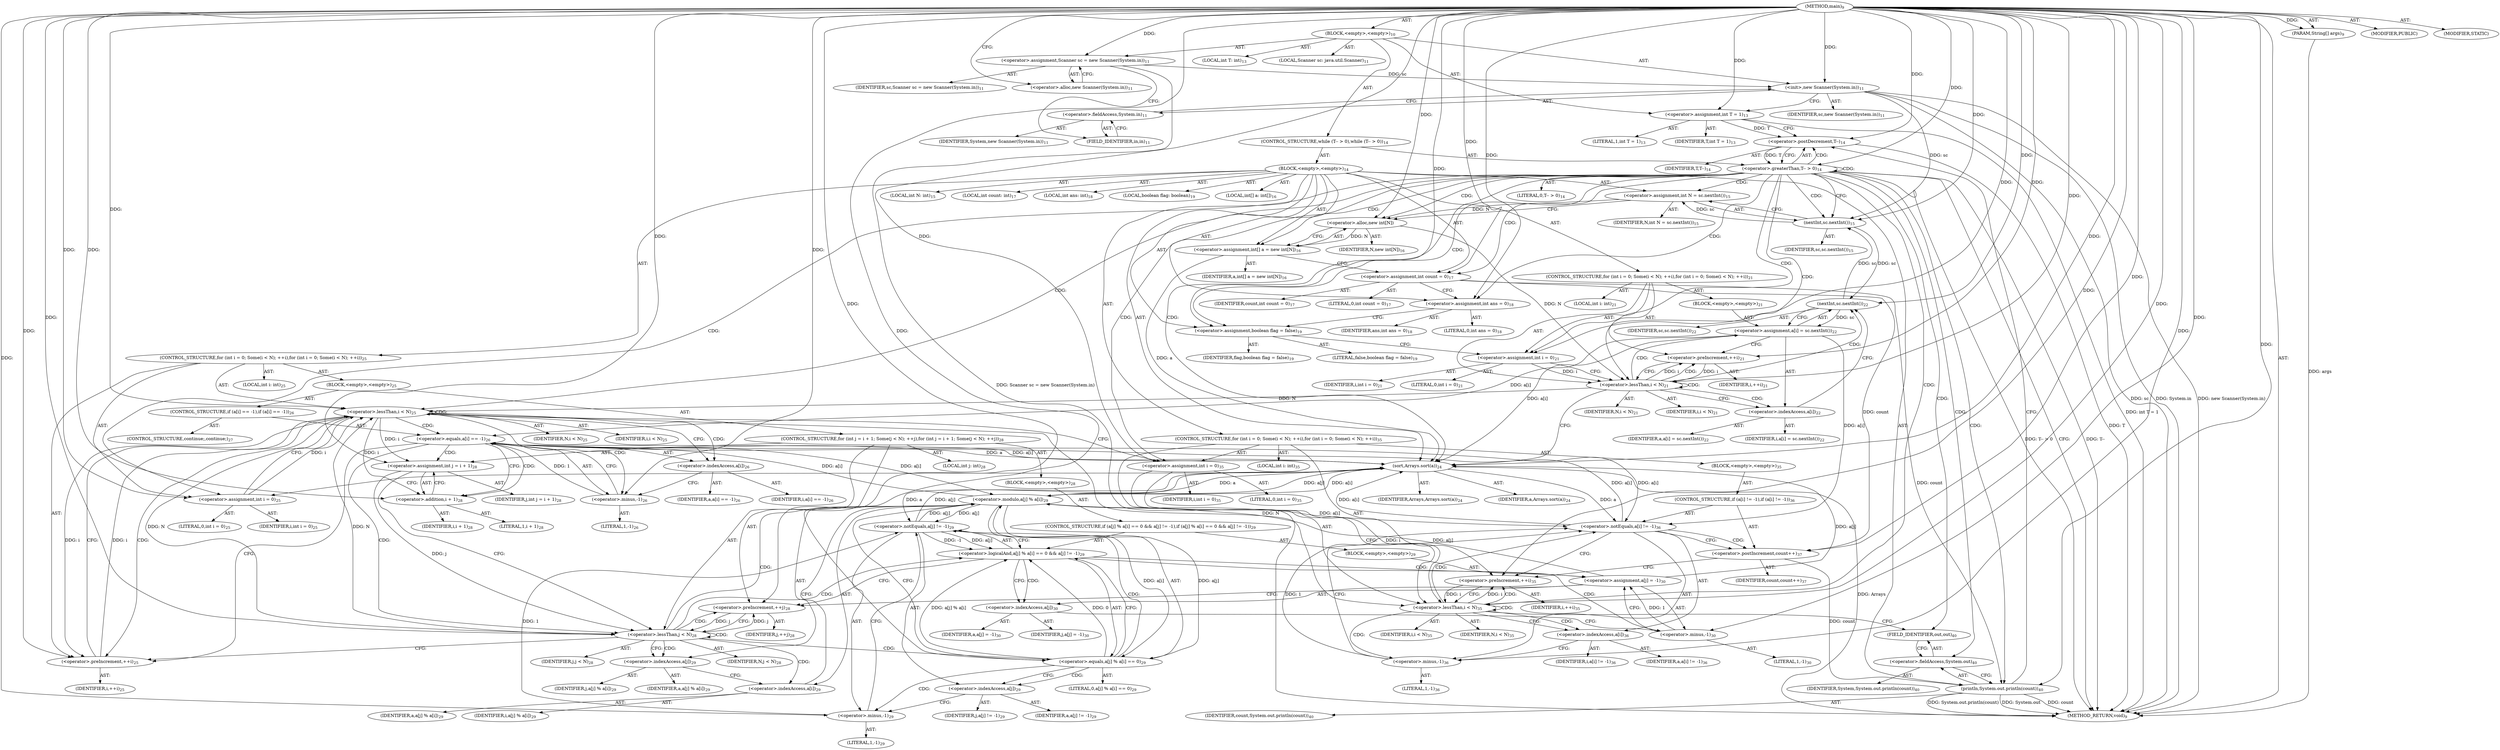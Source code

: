 digraph "main" {  
"19" [label = <(METHOD,main)<SUB>9</SUB>> ]
"20" [label = <(PARAM,String[] args)<SUB>9</SUB>> ]
"21" [label = <(BLOCK,&lt;empty&gt;,&lt;empty&gt;)<SUB>10</SUB>> ]
"4" [label = <(LOCAL,Scanner sc: java.util.Scanner)<SUB>11</SUB>> ]
"22" [label = <(&lt;operator&gt;.assignment,Scanner sc = new Scanner(System.in))<SUB>11</SUB>> ]
"23" [label = <(IDENTIFIER,sc,Scanner sc = new Scanner(System.in))<SUB>11</SUB>> ]
"24" [label = <(&lt;operator&gt;.alloc,new Scanner(System.in))<SUB>11</SUB>> ]
"25" [label = <(&lt;init&gt;,new Scanner(System.in))<SUB>11</SUB>> ]
"3" [label = <(IDENTIFIER,sc,new Scanner(System.in))<SUB>11</SUB>> ]
"26" [label = <(&lt;operator&gt;.fieldAccess,System.in)<SUB>11</SUB>> ]
"27" [label = <(IDENTIFIER,System,new Scanner(System.in))<SUB>11</SUB>> ]
"28" [label = <(FIELD_IDENTIFIER,in,in)<SUB>11</SUB>> ]
"29" [label = <(LOCAL,int T: int)<SUB>13</SUB>> ]
"30" [label = <(&lt;operator&gt;.assignment,int T = 1)<SUB>13</SUB>> ]
"31" [label = <(IDENTIFIER,T,int T = 1)<SUB>13</SUB>> ]
"32" [label = <(LITERAL,1,int T = 1)<SUB>13</SUB>> ]
"33" [label = <(CONTROL_STRUCTURE,while (T-- &gt; 0),while (T-- &gt; 0))<SUB>14</SUB>> ]
"34" [label = <(&lt;operator&gt;.greaterThan,T-- &gt; 0)<SUB>14</SUB>> ]
"35" [label = <(&lt;operator&gt;.postDecrement,T--)<SUB>14</SUB>> ]
"36" [label = <(IDENTIFIER,T,T--)<SUB>14</SUB>> ]
"37" [label = <(LITERAL,0,T-- &gt; 0)<SUB>14</SUB>> ]
"38" [label = <(BLOCK,&lt;empty&gt;,&lt;empty&gt;)<SUB>14</SUB>> ]
"39" [label = <(LOCAL,int N: int)<SUB>15</SUB>> ]
"40" [label = <(&lt;operator&gt;.assignment,int N = sc.nextInt())<SUB>15</SUB>> ]
"41" [label = <(IDENTIFIER,N,int N = sc.nextInt())<SUB>15</SUB>> ]
"42" [label = <(nextInt,sc.nextInt())<SUB>15</SUB>> ]
"43" [label = <(IDENTIFIER,sc,sc.nextInt())<SUB>15</SUB>> ]
"44" [label = <(LOCAL,int[] a: int[])<SUB>16</SUB>> ]
"45" [label = <(&lt;operator&gt;.assignment,int[] a = new int[N])<SUB>16</SUB>> ]
"46" [label = <(IDENTIFIER,a,int[] a = new int[N])<SUB>16</SUB>> ]
"47" [label = <(&lt;operator&gt;.alloc,new int[N])> ]
"48" [label = <(IDENTIFIER,N,new int[N])<SUB>16</SUB>> ]
"49" [label = <(LOCAL,int count: int)<SUB>17</SUB>> ]
"50" [label = <(&lt;operator&gt;.assignment,int count = 0)<SUB>17</SUB>> ]
"51" [label = <(IDENTIFIER,count,int count = 0)<SUB>17</SUB>> ]
"52" [label = <(LITERAL,0,int count = 0)<SUB>17</SUB>> ]
"53" [label = <(LOCAL,int ans: int)<SUB>18</SUB>> ]
"54" [label = <(&lt;operator&gt;.assignment,int ans = 0)<SUB>18</SUB>> ]
"55" [label = <(IDENTIFIER,ans,int ans = 0)<SUB>18</SUB>> ]
"56" [label = <(LITERAL,0,int ans = 0)<SUB>18</SUB>> ]
"57" [label = <(LOCAL,boolean flag: boolean)<SUB>19</SUB>> ]
"58" [label = <(&lt;operator&gt;.assignment,boolean flag = false)<SUB>19</SUB>> ]
"59" [label = <(IDENTIFIER,flag,boolean flag = false)<SUB>19</SUB>> ]
"60" [label = <(LITERAL,false,boolean flag = false)<SUB>19</SUB>> ]
"61" [label = <(CONTROL_STRUCTURE,for (int i = 0; Some(i &lt; N); ++i),for (int i = 0; Some(i &lt; N); ++i))<SUB>21</SUB>> ]
"62" [label = <(LOCAL,int i: int)<SUB>21</SUB>> ]
"63" [label = <(&lt;operator&gt;.assignment,int i = 0)<SUB>21</SUB>> ]
"64" [label = <(IDENTIFIER,i,int i = 0)<SUB>21</SUB>> ]
"65" [label = <(LITERAL,0,int i = 0)<SUB>21</SUB>> ]
"66" [label = <(&lt;operator&gt;.lessThan,i &lt; N)<SUB>21</SUB>> ]
"67" [label = <(IDENTIFIER,i,i &lt; N)<SUB>21</SUB>> ]
"68" [label = <(IDENTIFIER,N,i &lt; N)<SUB>21</SUB>> ]
"69" [label = <(&lt;operator&gt;.preIncrement,++i)<SUB>21</SUB>> ]
"70" [label = <(IDENTIFIER,i,++i)<SUB>21</SUB>> ]
"71" [label = <(BLOCK,&lt;empty&gt;,&lt;empty&gt;)<SUB>21</SUB>> ]
"72" [label = <(&lt;operator&gt;.assignment,a[i] = sc.nextInt())<SUB>22</SUB>> ]
"73" [label = <(&lt;operator&gt;.indexAccess,a[i])<SUB>22</SUB>> ]
"74" [label = <(IDENTIFIER,a,a[i] = sc.nextInt())<SUB>22</SUB>> ]
"75" [label = <(IDENTIFIER,i,a[i] = sc.nextInt())<SUB>22</SUB>> ]
"76" [label = <(nextInt,sc.nextInt())<SUB>22</SUB>> ]
"77" [label = <(IDENTIFIER,sc,sc.nextInt())<SUB>22</SUB>> ]
"78" [label = <(sort,Arrays.sort(a))<SUB>24</SUB>> ]
"79" [label = <(IDENTIFIER,Arrays,Arrays.sort(a))<SUB>24</SUB>> ]
"80" [label = <(IDENTIFIER,a,Arrays.sort(a))<SUB>24</SUB>> ]
"81" [label = <(CONTROL_STRUCTURE,for (int i = 0; Some(i &lt; N); ++i),for (int i = 0; Some(i &lt; N); ++i))<SUB>25</SUB>> ]
"82" [label = <(LOCAL,int i: int)<SUB>25</SUB>> ]
"83" [label = <(&lt;operator&gt;.assignment,int i = 0)<SUB>25</SUB>> ]
"84" [label = <(IDENTIFIER,i,int i = 0)<SUB>25</SUB>> ]
"85" [label = <(LITERAL,0,int i = 0)<SUB>25</SUB>> ]
"86" [label = <(&lt;operator&gt;.lessThan,i &lt; N)<SUB>25</SUB>> ]
"87" [label = <(IDENTIFIER,i,i &lt; N)<SUB>25</SUB>> ]
"88" [label = <(IDENTIFIER,N,i &lt; N)<SUB>25</SUB>> ]
"89" [label = <(&lt;operator&gt;.preIncrement,++i)<SUB>25</SUB>> ]
"90" [label = <(IDENTIFIER,i,++i)<SUB>25</SUB>> ]
"91" [label = <(BLOCK,&lt;empty&gt;,&lt;empty&gt;)<SUB>25</SUB>> ]
"92" [label = <(CONTROL_STRUCTURE,if (a[i] == -1),if (a[i] == -1))<SUB>26</SUB>> ]
"93" [label = <(&lt;operator&gt;.equals,a[i] == -1)<SUB>26</SUB>> ]
"94" [label = <(&lt;operator&gt;.indexAccess,a[i])<SUB>26</SUB>> ]
"95" [label = <(IDENTIFIER,a,a[i] == -1)<SUB>26</SUB>> ]
"96" [label = <(IDENTIFIER,i,a[i] == -1)<SUB>26</SUB>> ]
"97" [label = <(&lt;operator&gt;.minus,-1)<SUB>26</SUB>> ]
"98" [label = <(LITERAL,1,-1)<SUB>26</SUB>> ]
"99" [label = <(CONTROL_STRUCTURE,continue;,continue;)<SUB>27</SUB>> ]
"100" [label = <(CONTROL_STRUCTURE,for (int j = i + 1; Some(j &lt; N); ++j),for (int j = i + 1; Some(j &lt; N); ++j))<SUB>28</SUB>> ]
"101" [label = <(LOCAL,int j: int)<SUB>28</SUB>> ]
"102" [label = <(&lt;operator&gt;.assignment,int j = i + 1)<SUB>28</SUB>> ]
"103" [label = <(IDENTIFIER,j,int j = i + 1)<SUB>28</SUB>> ]
"104" [label = <(&lt;operator&gt;.addition,i + 1)<SUB>28</SUB>> ]
"105" [label = <(IDENTIFIER,i,i + 1)<SUB>28</SUB>> ]
"106" [label = <(LITERAL,1,i + 1)<SUB>28</SUB>> ]
"107" [label = <(&lt;operator&gt;.lessThan,j &lt; N)<SUB>28</SUB>> ]
"108" [label = <(IDENTIFIER,j,j &lt; N)<SUB>28</SUB>> ]
"109" [label = <(IDENTIFIER,N,j &lt; N)<SUB>28</SUB>> ]
"110" [label = <(&lt;operator&gt;.preIncrement,++j)<SUB>28</SUB>> ]
"111" [label = <(IDENTIFIER,j,++j)<SUB>28</SUB>> ]
"112" [label = <(BLOCK,&lt;empty&gt;,&lt;empty&gt;)<SUB>28</SUB>> ]
"113" [label = <(CONTROL_STRUCTURE,if (a[j] % a[i] == 0 &amp;&amp; a[j] != -1),if (a[j] % a[i] == 0 &amp;&amp; a[j] != -1))<SUB>29</SUB>> ]
"114" [label = <(&lt;operator&gt;.logicalAnd,a[j] % a[i] == 0 &amp;&amp; a[j] != -1)<SUB>29</SUB>> ]
"115" [label = <(&lt;operator&gt;.equals,a[j] % a[i] == 0)<SUB>29</SUB>> ]
"116" [label = <(&lt;operator&gt;.modulo,a[j] % a[i])<SUB>29</SUB>> ]
"117" [label = <(&lt;operator&gt;.indexAccess,a[j])<SUB>29</SUB>> ]
"118" [label = <(IDENTIFIER,a,a[j] % a[i])<SUB>29</SUB>> ]
"119" [label = <(IDENTIFIER,j,a[j] % a[i])<SUB>29</SUB>> ]
"120" [label = <(&lt;operator&gt;.indexAccess,a[i])<SUB>29</SUB>> ]
"121" [label = <(IDENTIFIER,a,a[j] % a[i])<SUB>29</SUB>> ]
"122" [label = <(IDENTIFIER,i,a[j] % a[i])<SUB>29</SUB>> ]
"123" [label = <(LITERAL,0,a[j] % a[i] == 0)<SUB>29</SUB>> ]
"124" [label = <(&lt;operator&gt;.notEquals,a[j] != -1)<SUB>29</SUB>> ]
"125" [label = <(&lt;operator&gt;.indexAccess,a[j])<SUB>29</SUB>> ]
"126" [label = <(IDENTIFIER,a,a[j] != -1)<SUB>29</SUB>> ]
"127" [label = <(IDENTIFIER,j,a[j] != -1)<SUB>29</SUB>> ]
"128" [label = <(&lt;operator&gt;.minus,-1)<SUB>29</SUB>> ]
"129" [label = <(LITERAL,1,-1)<SUB>29</SUB>> ]
"130" [label = <(BLOCK,&lt;empty&gt;,&lt;empty&gt;)<SUB>29</SUB>> ]
"131" [label = <(&lt;operator&gt;.assignment,a[j] = -1)<SUB>30</SUB>> ]
"132" [label = <(&lt;operator&gt;.indexAccess,a[j])<SUB>30</SUB>> ]
"133" [label = <(IDENTIFIER,a,a[j] = -1)<SUB>30</SUB>> ]
"134" [label = <(IDENTIFIER,j,a[j] = -1)<SUB>30</SUB>> ]
"135" [label = <(&lt;operator&gt;.minus,-1)<SUB>30</SUB>> ]
"136" [label = <(LITERAL,1,-1)<SUB>30</SUB>> ]
"137" [label = <(CONTROL_STRUCTURE,for (int i = 0; Some(i &lt; N); ++i),for (int i = 0; Some(i &lt; N); ++i))<SUB>35</SUB>> ]
"138" [label = <(LOCAL,int i: int)<SUB>35</SUB>> ]
"139" [label = <(&lt;operator&gt;.assignment,int i = 0)<SUB>35</SUB>> ]
"140" [label = <(IDENTIFIER,i,int i = 0)<SUB>35</SUB>> ]
"141" [label = <(LITERAL,0,int i = 0)<SUB>35</SUB>> ]
"142" [label = <(&lt;operator&gt;.lessThan,i &lt; N)<SUB>35</SUB>> ]
"143" [label = <(IDENTIFIER,i,i &lt; N)<SUB>35</SUB>> ]
"144" [label = <(IDENTIFIER,N,i &lt; N)<SUB>35</SUB>> ]
"145" [label = <(&lt;operator&gt;.preIncrement,++i)<SUB>35</SUB>> ]
"146" [label = <(IDENTIFIER,i,++i)<SUB>35</SUB>> ]
"147" [label = <(BLOCK,&lt;empty&gt;,&lt;empty&gt;)<SUB>35</SUB>> ]
"148" [label = <(CONTROL_STRUCTURE,if (a[i] != -1),if (a[i] != -1))<SUB>36</SUB>> ]
"149" [label = <(&lt;operator&gt;.notEquals,a[i] != -1)<SUB>36</SUB>> ]
"150" [label = <(&lt;operator&gt;.indexAccess,a[i])<SUB>36</SUB>> ]
"151" [label = <(IDENTIFIER,a,a[i] != -1)<SUB>36</SUB>> ]
"152" [label = <(IDENTIFIER,i,a[i] != -1)<SUB>36</SUB>> ]
"153" [label = <(&lt;operator&gt;.minus,-1)<SUB>36</SUB>> ]
"154" [label = <(LITERAL,1,-1)<SUB>36</SUB>> ]
"155" [label = <(&lt;operator&gt;.postIncrement,count++)<SUB>37</SUB>> ]
"156" [label = <(IDENTIFIER,count,count++)<SUB>37</SUB>> ]
"157" [label = <(println,System.out.println(count))<SUB>40</SUB>> ]
"158" [label = <(&lt;operator&gt;.fieldAccess,System.out)<SUB>40</SUB>> ]
"159" [label = <(IDENTIFIER,System,System.out.println(count))<SUB>40</SUB>> ]
"160" [label = <(FIELD_IDENTIFIER,out,out)<SUB>40</SUB>> ]
"161" [label = <(IDENTIFIER,count,System.out.println(count))<SUB>40</SUB>> ]
"162" [label = <(MODIFIER,PUBLIC)> ]
"163" [label = <(MODIFIER,STATIC)> ]
"164" [label = <(METHOD_RETURN,void)<SUB>9</SUB>> ]
  "19" -> "20"  [ label = "AST: "] 
  "19" -> "21"  [ label = "AST: "] 
  "19" -> "162"  [ label = "AST: "] 
  "19" -> "163"  [ label = "AST: "] 
  "19" -> "164"  [ label = "AST: "] 
  "21" -> "4"  [ label = "AST: "] 
  "21" -> "22"  [ label = "AST: "] 
  "21" -> "25"  [ label = "AST: "] 
  "21" -> "29"  [ label = "AST: "] 
  "21" -> "30"  [ label = "AST: "] 
  "21" -> "33"  [ label = "AST: "] 
  "22" -> "23"  [ label = "AST: "] 
  "22" -> "24"  [ label = "AST: "] 
  "25" -> "3"  [ label = "AST: "] 
  "25" -> "26"  [ label = "AST: "] 
  "26" -> "27"  [ label = "AST: "] 
  "26" -> "28"  [ label = "AST: "] 
  "30" -> "31"  [ label = "AST: "] 
  "30" -> "32"  [ label = "AST: "] 
  "33" -> "34"  [ label = "AST: "] 
  "33" -> "38"  [ label = "AST: "] 
  "34" -> "35"  [ label = "AST: "] 
  "34" -> "37"  [ label = "AST: "] 
  "35" -> "36"  [ label = "AST: "] 
  "38" -> "39"  [ label = "AST: "] 
  "38" -> "40"  [ label = "AST: "] 
  "38" -> "44"  [ label = "AST: "] 
  "38" -> "45"  [ label = "AST: "] 
  "38" -> "49"  [ label = "AST: "] 
  "38" -> "50"  [ label = "AST: "] 
  "38" -> "53"  [ label = "AST: "] 
  "38" -> "54"  [ label = "AST: "] 
  "38" -> "57"  [ label = "AST: "] 
  "38" -> "58"  [ label = "AST: "] 
  "38" -> "61"  [ label = "AST: "] 
  "38" -> "78"  [ label = "AST: "] 
  "38" -> "81"  [ label = "AST: "] 
  "38" -> "137"  [ label = "AST: "] 
  "38" -> "157"  [ label = "AST: "] 
  "40" -> "41"  [ label = "AST: "] 
  "40" -> "42"  [ label = "AST: "] 
  "42" -> "43"  [ label = "AST: "] 
  "45" -> "46"  [ label = "AST: "] 
  "45" -> "47"  [ label = "AST: "] 
  "47" -> "48"  [ label = "AST: "] 
  "50" -> "51"  [ label = "AST: "] 
  "50" -> "52"  [ label = "AST: "] 
  "54" -> "55"  [ label = "AST: "] 
  "54" -> "56"  [ label = "AST: "] 
  "58" -> "59"  [ label = "AST: "] 
  "58" -> "60"  [ label = "AST: "] 
  "61" -> "62"  [ label = "AST: "] 
  "61" -> "63"  [ label = "AST: "] 
  "61" -> "66"  [ label = "AST: "] 
  "61" -> "69"  [ label = "AST: "] 
  "61" -> "71"  [ label = "AST: "] 
  "63" -> "64"  [ label = "AST: "] 
  "63" -> "65"  [ label = "AST: "] 
  "66" -> "67"  [ label = "AST: "] 
  "66" -> "68"  [ label = "AST: "] 
  "69" -> "70"  [ label = "AST: "] 
  "71" -> "72"  [ label = "AST: "] 
  "72" -> "73"  [ label = "AST: "] 
  "72" -> "76"  [ label = "AST: "] 
  "73" -> "74"  [ label = "AST: "] 
  "73" -> "75"  [ label = "AST: "] 
  "76" -> "77"  [ label = "AST: "] 
  "78" -> "79"  [ label = "AST: "] 
  "78" -> "80"  [ label = "AST: "] 
  "81" -> "82"  [ label = "AST: "] 
  "81" -> "83"  [ label = "AST: "] 
  "81" -> "86"  [ label = "AST: "] 
  "81" -> "89"  [ label = "AST: "] 
  "81" -> "91"  [ label = "AST: "] 
  "83" -> "84"  [ label = "AST: "] 
  "83" -> "85"  [ label = "AST: "] 
  "86" -> "87"  [ label = "AST: "] 
  "86" -> "88"  [ label = "AST: "] 
  "89" -> "90"  [ label = "AST: "] 
  "91" -> "92"  [ label = "AST: "] 
  "91" -> "100"  [ label = "AST: "] 
  "92" -> "93"  [ label = "AST: "] 
  "92" -> "99"  [ label = "AST: "] 
  "93" -> "94"  [ label = "AST: "] 
  "93" -> "97"  [ label = "AST: "] 
  "94" -> "95"  [ label = "AST: "] 
  "94" -> "96"  [ label = "AST: "] 
  "97" -> "98"  [ label = "AST: "] 
  "100" -> "101"  [ label = "AST: "] 
  "100" -> "102"  [ label = "AST: "] 
  "100" -> "107"  [ label = "AST: "] 
  "100" -> "110"  [ label = "AST: "] 
  "100" -> "112"  [ label = "AST: "] 
  "102" -> "103"  [ label = "AST: "] 
  "102" -> "104"  [ label = "AST: "] 
  "104" -> "105"  [ label = "AST: "] 
  "104" -> "106"  [ label = "AST: "] 
  "107" -> "108"  [ label = "AST: "] 
  "107" -> "109"  [ label = "AST: "] 
  "110" -> "111"  [ label = "AST: "] 
  "112" -> "113"  [ label = "AST: "] 
  "113" -> "114"  [ label = "AST: "] 
  "113" -> "130"  [ label = "AST: "] 
  "114" -> "115"  [ label = "AST: "] 
  "114" -> "124"  [ label = "AST: "] 
  "115" -> "116"  [ label = "AST: "] 
  "115" -> "123"  [ label = "AST: "] 
  "116" -> "117"  [ label = "AST: "] 
  "116" -> "120"  [ label = "AST: "] 
  "117" -> "118"  [ label = "AST: "] 
  "117" -> "119"  [ label = "AST: "] 
  "120" -> "121"  [ label = "AST: "] 
  "120" -> "122"  [ label = "AST: "] 
  "124" -> "125"  [ label = "AST: "] 
  "124" -> "128"  [ label = "AST: "] 
  "125" -> "126"  [ label = "AST: "] 
  "125" -> "127"  [ label = "AST: "] 
  "128" -> "129"  [ label = "AST: "] 
  "130" -> "131"  [ label = "AST: "] 
  "131" -> "132"  [ label = "AST: "] 
  "131" -> "135"  [ label = "AST: "] 
  "132" -> "133"  [ label = "AST: "] 
  "132" -> "134"  [ label = "AST: "] 
  "135" -> "136"  [ label = "AST: "] 
  "137" -> "138"  [ label = "AST: "] 
  "137" -> "139"  [ label = "AST: "] 
  "137" -> "142"  [ label = "AST: "] 
  "137" -> "145"  [ label = "AST: "] 
  "137" -> "147"  [ label = "AST: "] 
  "139" -> "140"  [ label = "AST: "] 
  "139" -> "141"  [ label = "AST: "] 
  "142" -> "143"  [ label = "AST: "] 
  "142" -> "144"  [ label = "AST: "] 
  "145" -> "146"  [ label = "AST: "] 
  "147" -> "148"  [ label = "AST: "] 
  "148" -> "149"  [ label = "AST: "] 
  "148" -> "155"  [ label = "AST: "] 
  "149" -> "150"  [ label = "AST: "] 
  "149" -> "153"  [ label = "AST: "] 
  "150" -> "151"  [ label = "AST: "] 
  "150" -> "152"  [ label = "AST: "] 
  "153" -> "154"  [ label = "AST: "] 
  "155" -> "156"  [ label = "AST: "] 
  "157" -> "158"  [ label = "AST: "] 
  "157" -> "161"  [ label = "AST: "] 
  "158" -> "159"  [ label = "AST: "] 
  "158" -> "160"  [ label = "AST: "] 
  "22" -> "28"  [ label = "CFG: "] 
  "25" -> "30"  [ label = "CFG: "] 
  "30" -> "35"  [ label = "CFG: "] 
  "24" -> "22"  [ label = "CFG: "] 
  "26" -> "25"  [ label = "CFG: "] 
  "34" -> "164"  [ label = "CFG: "] 
  "34" -> "42"  [ label = "CFG: "] 
  "28" -> "26"  [ label = "CFG: "] 
  "35" -> "34"  [ label = "CFG: "] 
  "40" -> "47"  [ label = "CFG: "] 
  "45" -> "50"  [ label = "CFG: "] 
  "50" -> "54"  [ label = "CFG: "] 
  "54" -> "58"  [ label = "CFG: "] 
  "58" -> "63"  [ label = "CFG: "] 
  "78" -> "83"  [ label = "CFG: "] 
  "157" -> "35"  [ label = "CFG: "] 
  "42" -> "40"  [ label = "CFG: "] 
  "47" -> "45"  [ label = "CFG: "] 
  "63" -> "66"  [ label = "CFG: "] 
  "66" -> "73"  [ label = "CFG: "] 
  "66" -> "78"  [ label = "CFG: "] 
  "69" -> "66"  [ label = "CFG: "] 
  "83" -> "86"  [ label = "CFG: "] 
  "86" -> "94"  [ label = "CFG: "] 
  "86" -> "139"  [ label = "CFG: "] 
  "89" -> "86"  [ label = "CFG: "] 
  "139" -> "142"  [ label = "CFG: "] 
  "142" -> "150"  [ label = "CFG: "] 
  "142" -> "160"  [ label = "CFG: "] 
  "145" -> "142"  [ label = "CFG: "] 
  "158" -> "157"  [ label = "CFG: "] 
  "72" -> "69"  [ label = "CFG: "] 
  "160" -> "158"  [ label = "CFG: "] 
  "73" -> "76"  [ label = "CFG: "] 
  "76" -> "72"  [ label = "CFG: "] 
  "93" -> "89"  [ label = "CFG: "] 
  "93" -> "104"  [ label = "CFG: "] 
  "102" -> "107"  [ label = "CFG: "] 
  "107" -> "117"  [ label = "CFG: "] 
  "107" -> "89"  [ label = "CFG: "] 
  "110" -> "107"  [ label = "CFG: "] 
  "149" -> "155"  [ label = "CFG: "] 
  "149" -> "145"  [ label = "CFG: "] 
  "155" -> "145"  [ label = "CFG: "] 
  "94" -> "97"  [ label = "CFG: "] 
  "97" -> "93"  [ label = "CFG: "] 
  "104" -> "102"  [ label = "CFG: "] 
  "150" -> "153"  [ label = "CFG: "] 
  "153" -> "149"  [ label = "CFG: "] 
  "114" -> "132"  [ label = "CFG: "] 
  "114" -> "110"  [ label = "CFG: "] 
  "115" -> "114"  [ label = "CFG: "] 
  "115" -> "125"  [ label = "CFG: "] 
  "124" -> "114"  [ label = "CFG: "] 
  "131" -> "110"  [ label = "CFG: "] 
  "116" -> "115"  [ label = "CFG: "] 
  "125" -> "128"  [ label = "CFG: "] 
  "128" -> "124"  [ label = "CFG: "] 
  "132" -> "135"  [ label = "CFG: "] 
  "135" -> "131"  [ label = "CFG: "] 
  "117" -> "120"  [ label = "CFG: "] 
  "120" -> "116"  [ label = "CFG: "] 
  "19" -> "24"  [ label = "CFG: "] 
  "20" -> "164"  [ label = "DDG: args"] 
  "22" -> "164"  [ label = "DDG: Scanner sc = new Scanner(System.in)"] 
  "25" -> "164"  [ label = "DDG: sc"] 
  "25" -> "164"  [ label = "DDG: System.in"] 
  "25" -> "164"  [ label = "DDG: new Scanner(System.in)"] 
  "30" -> "164"  [ label = "DDG: int T = 1"] 
  "35" -> "164"  [ label = "DDG: T"] 
  "34" -> "164"  [ label = "DDG: T--"] 
  "34" -> "164"  [ label = "DDG: T-- &gt; 0"] 
  "157" -> "164"  [ label = "DDG: System.out"] 
  "157" -> "164"  [ label = "DDG: count"] 
  "157" -> "164"  [ label = "DDG: System.out.println(count)"] 
  "78" -> "164"  [ label = "DDG: Arrays"] 
  "19" -> "20"  [ label = "DDG: "] 
  "19" -> "22"  [ label = "DDG: "] 
  "19" -> "30"  [ label = "DDG: "] 
  "22" -> "25"  [ label = "DDG: sc"] 
  "19" -> "25"  [ label = "DDG: "] 
  "35" -> "34"  [ label = "DDG: T"] 
  "19" -> "34"  [ label = "DDG: "] 
  "42" -> "40"  [ label = "DDG: sc"] 
  "47" -> "45"  [ label = "DDG: N"] 
  "19" -> "50"  [ label = "DDG: "] 
  "19" -> "54"  [ label = "DDG: "] 
  "19" -> "58"  [ label = "DDG: "] 
  "30" -> "35"  [ label = "DDG: T"] 
  "19" -> "35"  [ label = "DDG: "] 
  "19" -> "63"  [ label = "DDG: "] 
  "19" -> "78"  [ label = "DDG: "] 
  "45" -> "78"  [ label = "DDG: a"] 
  "149" -> "78"  [ label = "DDG: a[i]"] 
  "93" -> "78"  [ label = "DDG: a[i]"] 
  "116" -> "78"  [ label = "DDG: a[j]"] 
  "116" -> "78"  [ label = "DDG: a[i]"] 
  "124" -> "78"  [ label = "DDG: a[j]"] 
  "131" -> "78"  [ label = "DDG: a[j]"] 
  "72" -> "78"  [ label = "DDG: a[i]"] 
  "19" -> "83"  [ label = "DDG: "] 
  "19" -> "139"  [ label = "DDG: "] 
  "50" -> "157"  [ label = "DDG: count"] 
  "155" -> "157"  [ label = "DDG: count"] 
  "19" -> "157"  [ label = "DDG: "] 
  "25" -> "42"  [ label = "DDG: sc"] 
  "76" -> "42"  [ label = "DDG: sc"] 
  "19" -> "42"  [ label = "DDG: "] 
  "40" -> "47"  [ label = "DDG: N"] 
  "19" -> "47"  [ label = "DDG: "] 
  "63" -> "66"  [ label = "DDG: i"] 
  "69" -> "66"  [ label = "DDG: i"] 
  "19" -> "66"  [ label = "DDG: "] 
  "47" -> "66"  [ label = "DDG: N"] 
  "66" -> "69"  [ label = "DDG: i"] 
  "19" -> "69"  [ label = "DDG: "] 
  "76" -> "72"  [ label = "DDG: sc"] 
  "83" -> "86"  [ label = "DDG: i"] 
  "89" -> "86"  [ label = "DDG: i"] 
  "19" -> "86"  [ label = "DDG: "] 
  "66" -> "86"  [ label = "DDG: N"] 
  "107" -> "86"  [ label = "DDG: N"] 
  "86" -> "89"  [ label = "DDG: i"] 
  "19" -> "89"  [ label = "DDG: "] 
  "139" -> "142"  [ label = "DDG: i"] 
  "145" -> "142"  [ label = "DDG: i"] 
  "19" -> "142"  [ label = "DDG: "] 
  "86" -> "142"  [ label = "DDG: N"] 
  "142" -> "145"  [ label = "DDG: i"] 
  "19" -> "145"  [ label = "DDG: "] 
  "86" -> "102"  [ label = "DDG: i"] 
  "19" -> "102"  [ label = "DDG: "] 
  "42" -> "76"  [ label = "DDG: sc"] 
  "19" -> "76"  [ label = "DDG: "] 
  "78" -> "93"  [ label = "DDG: a"] 
  "149" -> "93"  [ label = "DDG: a[i]"] 
  "116" -> "93"  [ label = "DDG: a[i]"] 
  "72" -> "93"  [ label = "DDG: a[i]"] 
  "97" -> "93"  [ label = "DDG: 1"] 
  "102" -> "107"  [ label = "DDG: j"] 
  "110" -> "107"  [ label = "DDG: j"] 
  "19" -> "107"  [ label = "DDG: "] 
  "86" -> "107"  [ label = "DDG: N"] 
  "107" -> "110"  [ label = "DDG: j"] 
  "19" -> "110"  [ label = "DDG: "] 
  "78" -> "149"  [ label = "DDG: a"] 
  "93" -> "149"  [ label = "DDG: a[i]"] 
  "116" -> "149"  [ label = "DDG: a[i]"] 
  "72" -> "149"  [ label = "DDG: a[i]"] 
  "153" -> "149"  [ label = "DDG: 1"] 
  "50" -> "155"  [ label = "DDG: count"] 
  "19" -> "155"  [ label = "DDG: "] 
  "19" -> "97"  [ label = "DDG: "] 
  "86" -> "104"  [ label = "DDG: i"] 
  "19" -> "104"  [ label = "DDG: "] 
  "19" -> "153"  [ label = "DDG: "] 
  "115" -> "114"  [ label = "DDG: a[j] % a[i]"] 
  "115" -> "114"  [ label = "DDG: 0"] 
  "124" -> "114"  [ label = "DDG: a[j]"] 
  "124" -> "114"  [ label = "DDG: -1"] 
  "135" -> "131"  [ label = "DDG: 1"] 
  "116" -> "115"  [ label = "DDG: a[j]"] 
  "116" -> "115"  [ label = "DDG: a[i]"] 
  "19" -> "115"  [ label = "DDG: "] 
  "78" -> "124"  [ label = "DDG: a"] 
  "116" -> "124"  [ label = "DDG: a[j]"] 
  "128" -> "124"  [ label = "DDG: 1"] 
  "78" -> "116"  [ label = "DDG: a"] 
  "124" -> "116"  [ label = "DDG: a[j]"] 
  "131" -> "116"  [ label = "DDG: a[j]"] 
  "93" -> "116"  [ label = "DDG: a[i]"] 
  "19" -> "128"  [ label = "DDG: "] 
  "19" -> "135"  [ label = "DDG: "] 
  "34" -> "34"  [ label = "CDG: "] 
  "34" -> "42"  [ label = "CDG: "] 
  "34" -> "40"  [ label = "CDG: "] 
  "34" -> "50"  [ label = "CDG: "] 
  "34" -> "35"  [ label = "CDG: "] 
  "34" -> "54"  [ label = "CDG: "] 
  "34" -> "58"  [ label = "CDG: "] 
  "34" -> "139"  [ label = "CDG: "] 
  "34" -> "158"  [ label = "CDG: "] 
  "34" -> "86"  [ label = "CDG: "] 
  "34" -> "47"  [ label = "CDG: "] 
  "34" -> "160"  [ label = "CDG: "] 
  "34" -> "66"  [ label = "CDG: "] 
  "34" -> "142"  [ label = "CDG: "] 
  "34" -> "45"  [ label = "CDG: "] 
  "34" -> "157"  [ label = "CDG: "] 
  "34" -> "83"  [ label = "CDG: "] 
  "34" -> "63"  [ label = "CDG: "] 
  "34" -> "78"  [ label = "CDG: "] 
  "66" -> "73"  [ label = "CDG: "] 
  "66" -> "69"  [ label = "CDG: "] 
  "66" -> "76"  [ label = "CDG: "] 
  "66" -> "66"  [ label = "CDG: "] 
  "66" -> "72"  [ label = "CDG: "] 
  "86" -> "94"  [ label = "CDG: "] 
  "86" -> "97"  [ label = "CDG: "] 
  "86" -> "93"  [ label = "CDG: "] 
  "86" -> "86"  [ label = "CDG: "] 
  "86" -> "89"  [ label = "CDG: "] 
  "142" -> "145"  [ label = "CDG: "] 
  "142" -> "149"  [ label = "CDG: "] 
  "142" -> "150"  [ label = "CDG: "] 
  "142" -> "153"  [ label = "CDG: "] 
  "142" -> "142"  [ label = "CDG: "] 
  "93" -> "107"  [ label = "CDG: "] 
  "93" -> "102"  [ label = "CDG: "] 
  "93" -> "104"  [ label = "CDG: "] 
  "107" -> "107"  [ label = "CDG: "] 
  "107" -> "115"  [ label = "CDG: "] 
  "107" -> "120"  [ label = "CDG: "] 
  "107" -> "114"  [ label = "CDG: "] 
  "107" -> "116"  [ label = "CDG: "] 
  "107" -> "110"  [ label = "CDG: "] 
  "107" -> "117"  [ label = "CDG: "] 
  "149" -> "155"  [ label = "CDG: "] 
  "114" -> "131"  [ label = "CDG: "] 
  "114" -> "132"  [ label = "CDG: "] 
  "114" -> "135"  [ label = "CDG: "] 
  "115" -> "128"  [ label = "CDG: "] 
  "115" -> "124"  [ label = "CDG: "] 
  "115" -> "125"  [ label = "CDG: "] 
}
